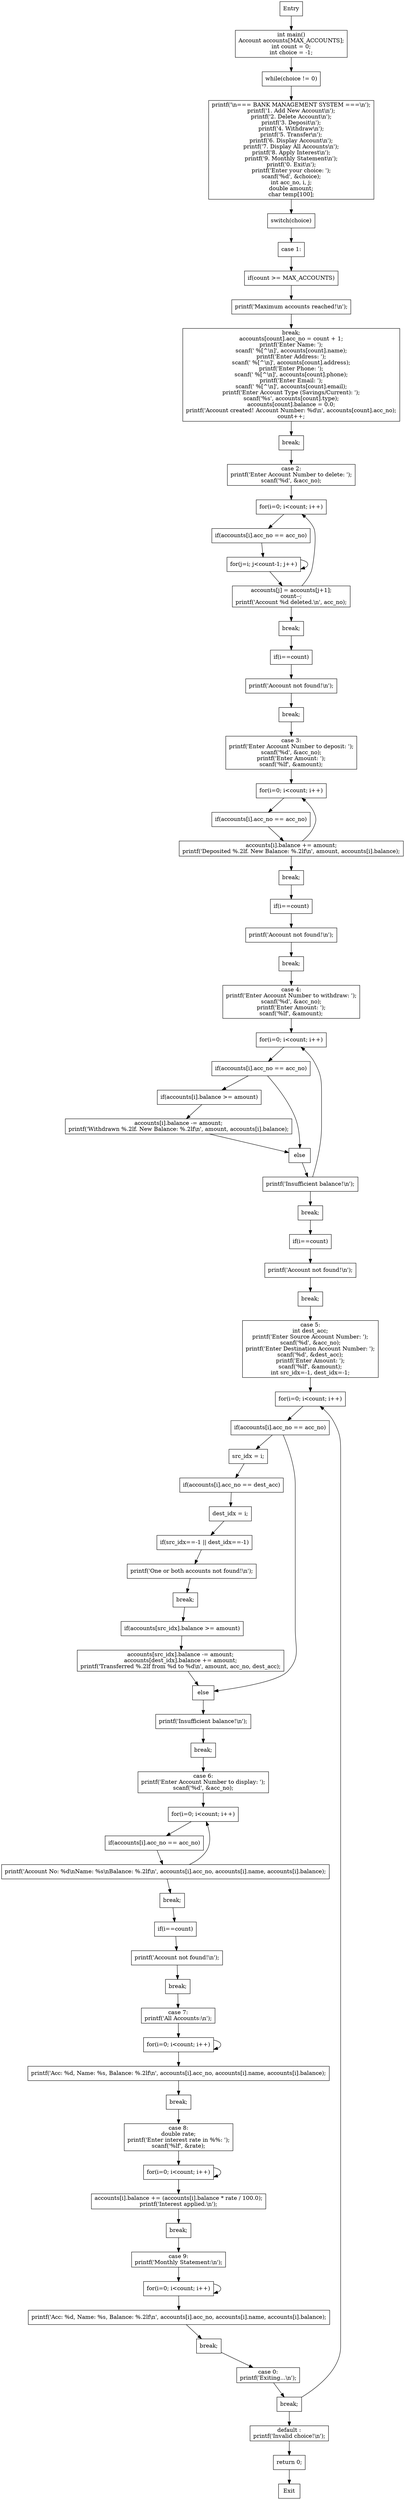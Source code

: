 digraph CFG {
  0 [label="Entry", shape=box];
  1 [label="int main()
Account accounts[MAX_ACCOUNTS];
int count = 0;
int choice = -1;", shape=box];
  2 [label="while(choice != 0)", shape=box];
  3 [label="printf(&#x27;\\n=== BANK MANAGEMENT SYSTEM ===\\n&#x27;);
printf(&#x27;1. Add New Account\\n&#x27;);
printf(&#x27;2. Delete Account\\n&#x27;);
printf(&#x27;3. Deposit\\n&#x27;);
printf(&#x27;4. Withdraw\\n&#x27;);
printf(&#x27;5. Transfer\\n&#x27;);
printf(&#x27;6. Display Account\\n&#x27;);
printf(&#x27;7. Display All Accounts\\n&#x27;);
printf(&#x27;8. Apply Interest\\n&#x27;);
printf(&#x27;9. Monthly Statement\\n&#x27;);
printf(&#x27;0. Exit\\n&#x27;);
printf(&#x27;Enter your choice: &#x27;);
scanf(&#x27;%d&#x27;, &amp;choice);
int acc_no, i, j;
double amount;
char temp[100];", shape=box];
  4 [label="switch(choice)", shape=box];
  5 [label="case 1:", shape=box];
  6 [label="if(count &gt;= MAX_ACCOUNTS)", shape=box];
  7 [label="printf(&#x27;Maximum accounts reached!\\n&#x27;);", shape=box];
  8 [label="break;
accounts[count].acc_no = count + 1;
printf(&#x27;Enter Name: &#x27;);
scanf(&#x27; %[^\\n]&#x27;, accounts[count].name);
printf(&#x27;Enter Address: &#x27;);
scanf(&#x27; %[^\\n]&#x27;, accounts[count].address);
printf(&#x27;Enter Phone: &#x27;);
scanf(&#x27; %[^\\n]&#x27;, accounts[count].phone);
printf(&#x27;Enter Email: &#x27;);
scanf(&#x27; %[^\\n]&#x27;, accounts[count].email);
printf(&#x27;Enter Account Type (Savings/Current): &#x27;);
scanf(&#x27;%s&#x27;, accounts[count].type);
accounts[count].balance = 0.0;
printf(&#x27;Account created! Account Number: %d\\n&#x27;, accounts[count].acc_no);
count++;", shape=box];
  9 [label="break;", shape=box];
  10 [label="case 2:
printf(&#x27;Enter Account Number to delete: &#x27;);
scanf(&#x27;%d&#x27;, &amp;acc_no);", shape=box];
  11 [label="for(i=0; i&lt;count; i++)", shape=box];
  12 [label="if(accounts[i].acc_no == acc_no)", shape=box];
  13 [label="for(j=i; j&lt;count-1; j++)", shape=box];
  14 [label="accounts[j] = accounts[j+1];
count--;
printf(&#x27;Account %d deleted.\\n&#x27;, acc_no);", shape=box];
  15 [label="break;", shape=box];
  16 [label="if(i==count)", shape=box];
  17 [label="printf(&#x27;Account not found!\\n&#x27;);", shape=box];
  18 [label="break;", shape=box];
  19 [label="case 3:
printf(&#x27;Enter Account Number to deposit: &#x27;);
scanf(&#x27;%d&#x27;, &amp;acc_no);
printf(&#x27;Enter Amount: &#x27;);
scanf(&#x27;%lf&#x27;, &amp;amount);", shape=box];
  20 [label="for(i=0; i&lt;count; i++)", shape=box];
  21 [label="if(accounts[i].acc_no == acc_no)", shape=box];
  22 [label="accounts[i].balance += amount;
printf(&#x27;Deposited %.2lf. New Balance: %.2lf\\n&#x27;, amount, accounts[i].balance);", shape=box];
  23 [label="break;", shape=box];
  24 [label="if(i==count)", shape=box];
  25 [label="printf(&#x27;Account not found!\\n&#x27;);", shape=box];
  26 [label="break;", shape=box];
  27 [label="case 4:
printf(&#x27;Enter Account Number to withdraw: &#x27;);
scanf(&#x27;%d&#x27;, &amp;acc_no);
printf(&#x27;Enter Amount: &#x27;);
scanf(&#x27;%lf&#x27;, &amp;amount);", shape=box];
  28 [label="for(i=0; i&lt;count; i++)", shape=box];
  29 [label="if(accounts[i].acc_no == acc_no)", shape=box];
  30 [label="if(accounts[i].balance &gt;= amount)", shape=box];
  31 [label="accounts[i].balance -= amount;
printf(&#x27;Withdrawn %.2lf. New Balance: %.2lf\\n&#x27;, amount, accounts[i].balance);", shape=box];
  32 [label="else", shape=box];
  33 [label="printf(&#x27;Insufficient balance!\\n&#x27;);", shape=box];
  34 [label="break;", shape=box];
  35 [label="if(i==count)", shape=box];
  36 [label="printf(&#x27;Account not found!\\n&#x27;);", shape=box];
  37 [label="break;", shape=box];
  38 [label="case 5:
int dest_acc;
printf(&#x27;Enter Source Account Number: &#x27;);
scanf(&#x27;%d&#x27;, &amp;acc_no);
printf(&#x27;Enter Destination Account Number: &#x27;);
scanf(&#x27;%d&#x27;, &amp;dest_acc);
printf(&#x27;Enter Amount: &#x27;);
scanf(&#x27;%lf&#x27;, &amp;amount);
int src_idx=-1, dest_idx=-1;", shape=box];
  39 [label="for(i=0; i&lt;count; i++)", shape=box];
  40 [label="if(accounts[i].acc_no == acc_no)", shape=box];
  41 [label="src_idx = i;", shape=box];
  42 [label="if(accounts[i].acc_no == dest_acc)", shape=box];
  43 [label="dest_idx = i;", shape=box];
  44 [label="if(src_idx==-1 || dest_idx==-1)", shape=box];
  45 [label="printf(&#x27;One or both accounts not found!\\n&#x27;);", shape=box];
  46 [label="break;", shape=box];
  47 [label="if(accounts[src_idx].balance &gt;= amount)", shape=box];
  48 [label="accounts[src_idx].balance -= amount;
accounts[dest_idx].balance += amount;
printf(&#x27;Transferred %.2lf from %d to %d\\n&#x27;, amount, acc_no, dest_acc);", shape=box];
  49 [label="else", shape=box];
  50 [label="printf(&#x27;Insufficient balance!\\n&#x27;);", shape=box];
  51 [label="break;", shape=box];
  52 [label="case 6:
printf(&#x27;Enter Account Number to display: &#x27;);
scanf(&#x27;%d&#x27;, &amp;acc_no);", shape=box];
  53 [label="for(i=0; i&lt;count; i++)", shape=box];
  54 [label="if(accounts[i].acc_no == acc_no)", shape=box];
  55 [label="printf(&#x27;Account No: %d\\nName: %s\\nBalance: %.2lf\\n&#x27;, accounts[i].acc_no, accounts[i].name, accounts[i].balance);", shape=box];
  56 [label="break;", shape=box];
  57 [label="if(i==count)", shape=box];
  58 [label="printf(&#x27;Account not found!\\n&#x27;);", shape=box];
  59 [label="break;", shape=box];
  60 [label="case 7:
printf(&#x27;All Accounts:\\n&#x27;);", shape=box];
  61 [label="for(i=0; i&lt;count; i++)", shape=box];
  62 [label="printf(&#x27;Acc: %d, Name: %s, Balance: %.2lf\\n&#x27;, accounts[i].acc_no, accounts[i].name, accounts[i].balance);", shape=box];
  63 [label="break;", shape=box];
  64 [label="case 8:
double rate;
printf(&#x27;Enter interest rate in %%: &#x27;);
scanf(&#x27;%lf&#x27;, &amp;rate);", shape=box];
  65 [label="for(i=0; i&lt;count; i++)", shape=box];
  66 [label="accounts[i].balance += (accounts[i].balance * rate / 100.0);
printf(&#x27;Interest applied.\\n&#x27;);", shape=box];
  67 [label="break;", shape=box];
  68 [label="case 9:
printf(&#x27;Monthly Statement:\\n&#x27;);", shape=box];
  69 [label="for(i=0; i&lt;count; i++)", shape=box];
  70 [label="printf(&#x27;Acc: %d, Name: %s, Balance: %.2lf\\n&#x27;, accounts[i].acc_no, accounts[i].name, accounts[i].balance);", shape=box];
  71 [label="break;", shape=box];
  72 [label="case 0:
printf(&#x27;Exiting...\\n&#x27;);", shape=box];
  73 [label="break;", shape=box];
  74 [label="default :
printf(&#x27;Invalid choice!\\n&#x27;);", shape=box];
  75 [label="return 0;", shape=box];
  76 [label="Exit", shape=box];
  0 -> 1;
  1 -> 2;
  2 -> 3;
  3 -> 4;
  4 -> 5;
  5 -> 6;
  6 -> 7;
  7 -> 8;
  8 -> 9;
  9 -> 10;
  10 -> 11;
  11 -> 12;
  12 -> 13;
  13 -> 13;
  13 -> 14;
  14 -> 11;
  14 -> 15;
  15 -> 16;
  16 -> 17;
  17 -> 18;
  18 -> 19;
  19 -> 20;
  20 -> 21;
  21 -> 22;
  22 -> 20;
  22 -> 23;
  23 -> 24;
  24 -> 25;
  25 -> 26;
  26 -> 27;
  27 -> 28;
  28 -> 29;
  29 -> 30;
  29 -> 32;
  30 -> 31;
  31 -> 32;
  32 -> 33;
  33 -> 28;
  33 -> 34;
  34 -> 35;
  35 -> 36;
  36 -> 37;
  37 -> 38;
  38 -> 39;
  39 -> 40;
  40 -> 41;
  40 -> 49;
  41 -> 42;
  42 -> 43;
  43 -> 44;
  44 -> 45;
  45 -> 46;
  46 -> 47;
  47 -> 48;
  48 -> 49;
  49 -> 50;
  50 -> 51;
  51 -> 52;
  52 -> 53;
  53 -> 54;
  54 -> 55;
  55 -> 53;
  55 -> 56;
  56 -> 57;
  57 -> 58;
  58 -> 59;
  59 -> 60;
  60 -> 61;
  61 -> 61;
  61 -> 62;
  62 -> 63;
  63 -> 64;
  64 -> 65;
  65 -> 65;
  65 -> 66;
  66 -> 67;
  67 -> 68;
  68 -> 69;
  69 -> 69;
  69 -> 70;
  70 -> 71;
  71 -> 72;
  72 -> 73;
  73 -> 39;
  73 -> 74;
  74 -> 75;
  75 -> 76;
}
